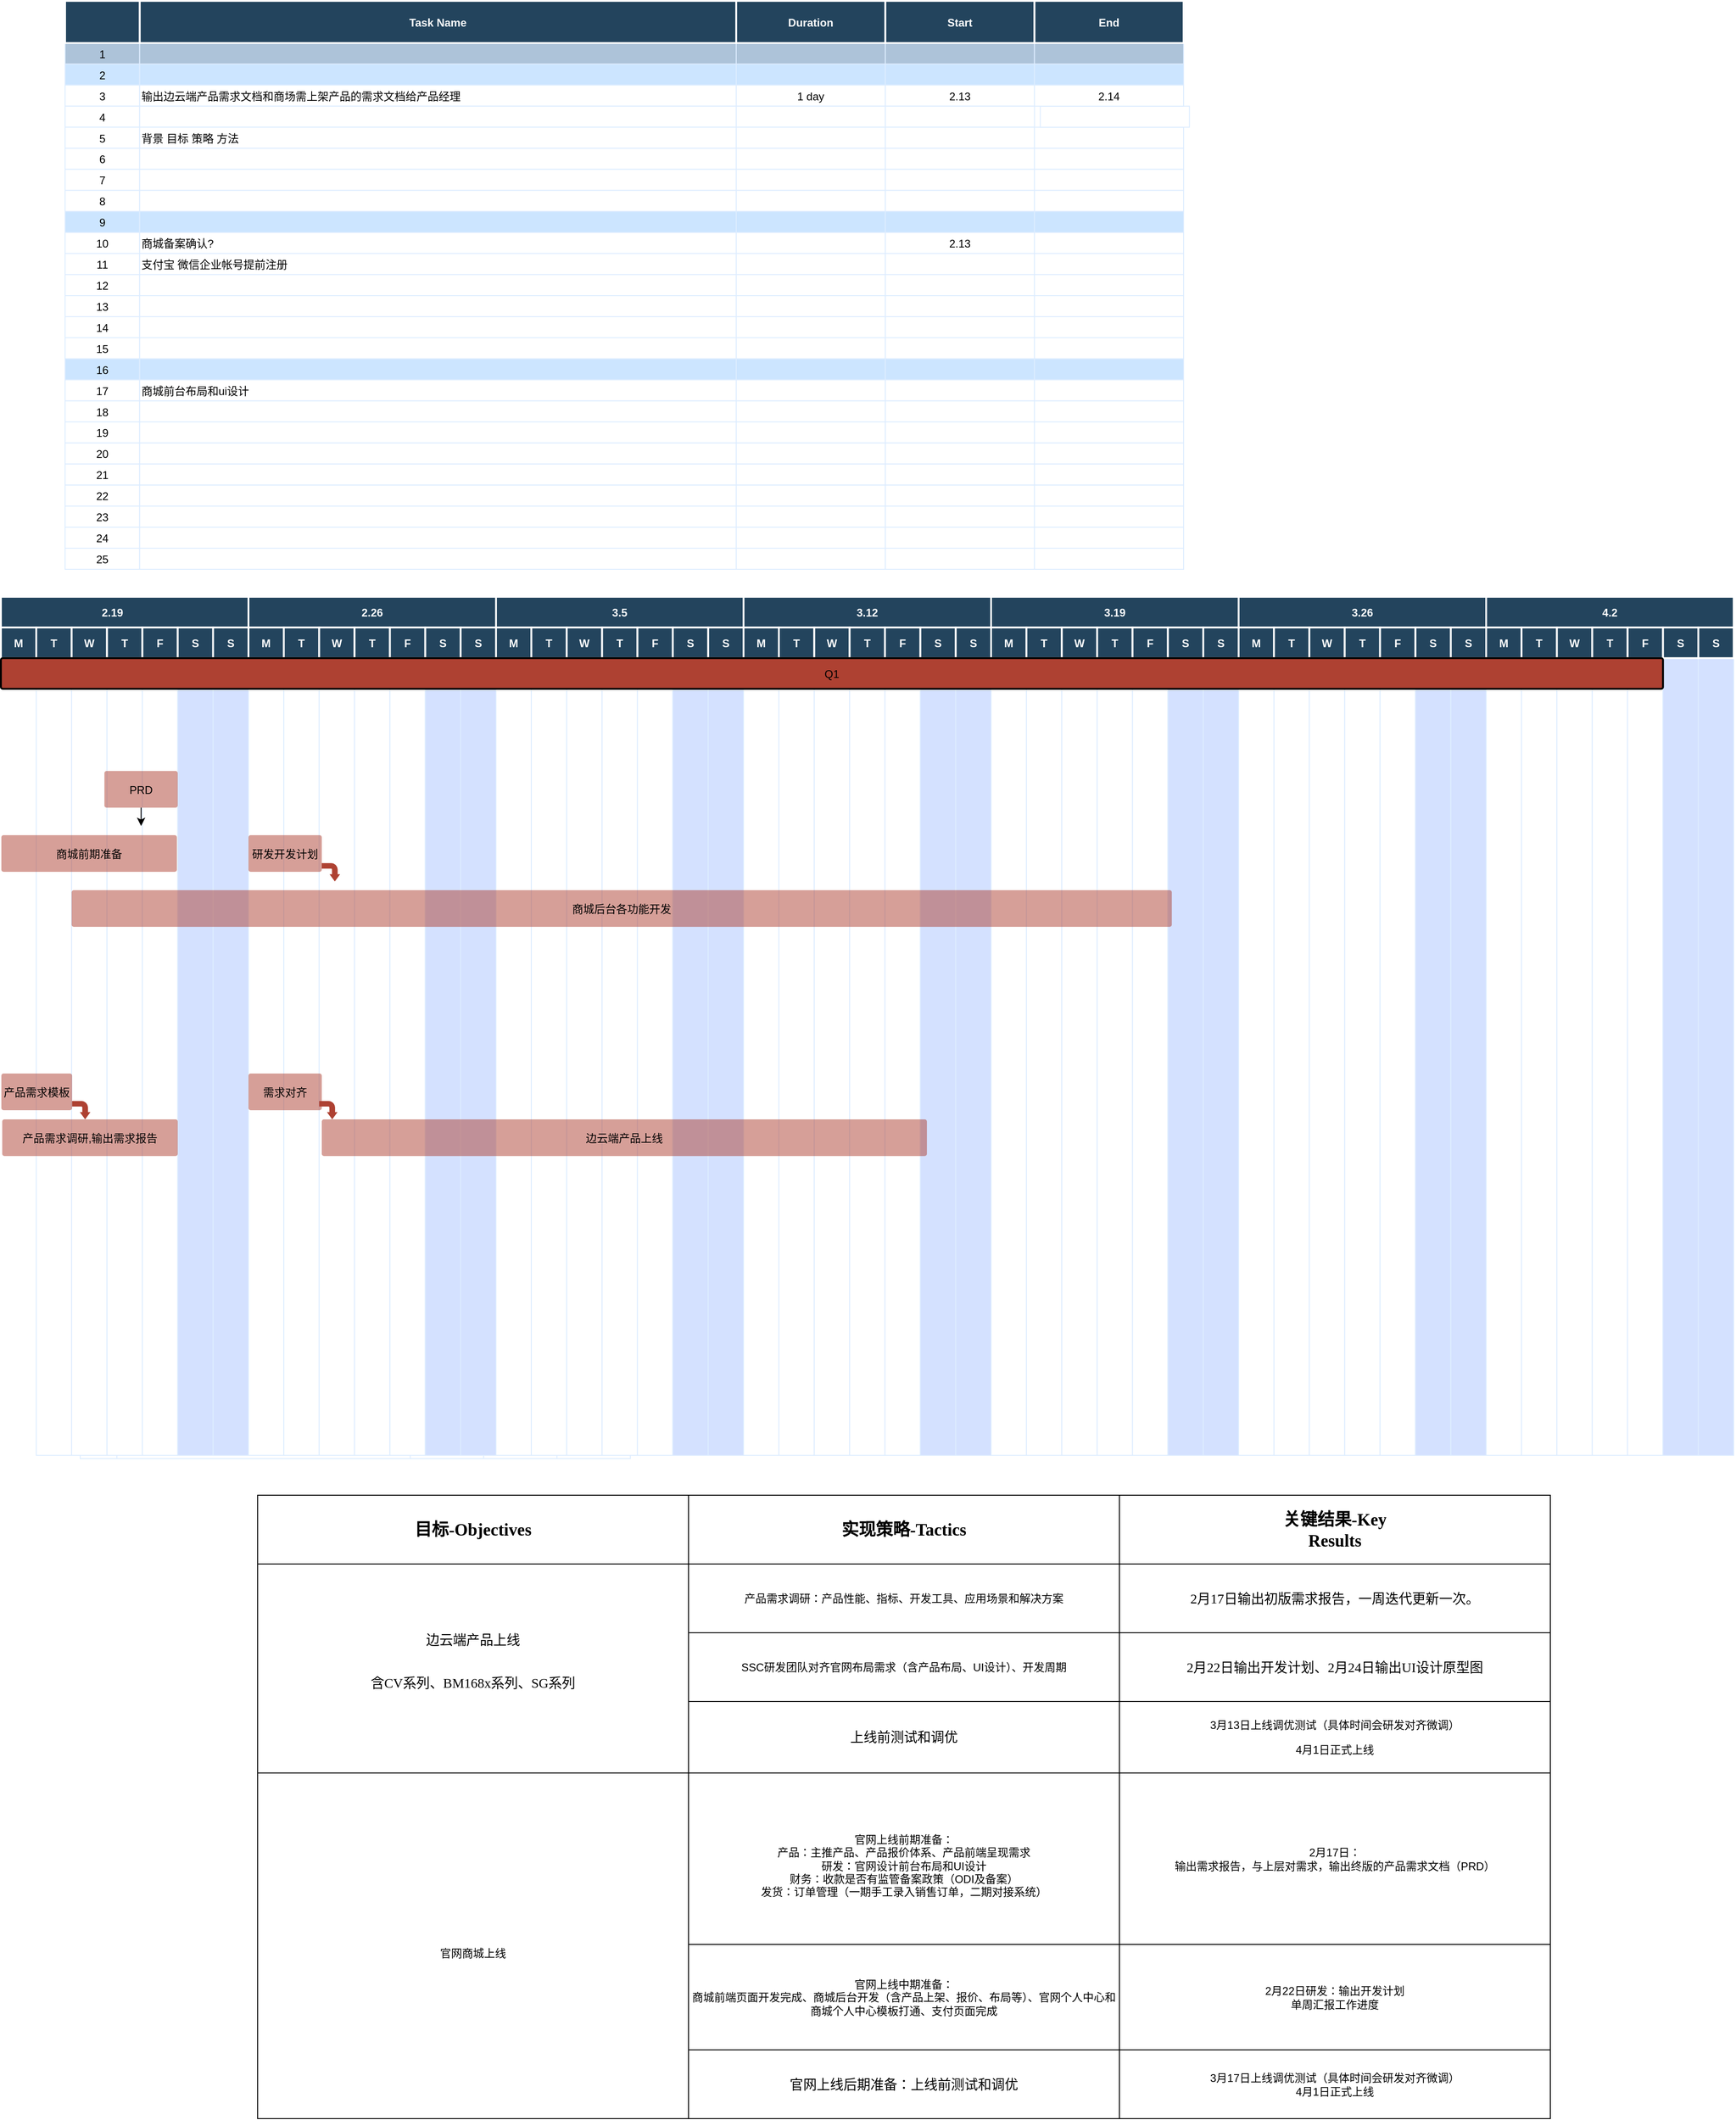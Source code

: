 <mxfile version="20.8.20" type="github">
  <diagram name="Page-1" id="8378b5f6-a2b2-b727-a746-972ab9d02e00">
    <mxGraphModel dx="1213" dy="1922.5" grid="1" gridSize="10" guides="1" tooltips="1" connect="0" arrows="1" fold="1" page="1" pageScale="1.5" pageWidth="1169" pageHeight="827" background="none" math="0" shadow="0">
      <root>
        <mxCell id="0" />
        <mxCell id="1" parent="0" />
        <mxCell id="189" value="26" style="strokeColor=#DEEDFF" parent="1" vertex="1">
          <mxGeometry x="86.5" y="610.0" width="40" height="20" as="geometry" />
        </mxCell>
        <mxCell id="190" value="" style="align=left;strokeColor=#DEEDFF" parent="1" vertex="1">
          <mxGeometry x="126.5" y="610.0" width="320.0" height="20" as="geometry" />
        </mxCell>
        <mxCell id="191" value="" style="strokeColor=#DEEDFF" parent="1" vertex="1">
          <mxGeometry x="446.5" y="610.0" width="80.0" height="20" as="geometry" />
        </mxCell>
        <mxCell id="192" value="" style="strokeColor=#DEEDFF" parent="1" vertex="1">
          <mxGeometry x="526.5" y="610.0" width="80.0" height="20" as="geometry" />
        </mxCell>
        <mxCell id="193" value="" style="strokeColor=#DEEDFF" parent="1" vertex="1">
          <mxGeometry x="606.5" y="610.0" width="80.0" height="20" as="geometry" />
        </mxCell>
        <mxCell id="vqTSIfuXOB0uQjwyaAZh-279" value="" style="shape=table;startSize=0;container=1;collapsible=0;childLayout=tableLayout;" parent="1" vertex="1">
          <mxGeometry x="280" y="670" width="1410" height="680" as="geometry" />
        </mxCell>
        <mxCell id="vqTSIfuXOB0uQjwyaAZh-280" value="" style="shape=tableRow;horizontal=0;startSize=0;swimlaneHead=0;swimlaneBody=0;top=0;left=0;bottom=0;right=0;collapsible=0;dropTarget=0;fillColor=none;points=[[0,0.5],[1,0.5]];portConstraint=eastwest;" parent="vqTSIfuXOB0uQjwyaAZh-279" vertex="1">
          <mxGeometry width="1410" height="75" as="geometry" />
        </mxCell>
        <mxCell id="vqTSIfuXOB0uQjwyaAZh-281" value="&lt;span style=&quot;background-color: initial; font-size: 14pt; font-family: 等线; font-weight: bold;&quot;&gt;目标&lt;/span&gt;&lt;span style=&quot;background-color: initial; font-size: 14pt; font-family: 等线; font-weight: bold;&quot;&gt;-Objectives&lt;/span&gt;" style="shape=partialRectangle;html=1;whiteSpace=wrap;connectable=0;overflow=hidden;fillColor=none;top=0;left=0;bottom=0;right=0;pointerEvents=1;" parent="vqTSIfuXOB0uQjwyaAZh-280" vertex="1">
          <mxGeometry width="470" height="75" as="geometry">
            <mxRectangle width="470" height="75" as="alternateBounds" />
          </mxGeometry>
        </mxCell>
        <mxCell id="vqTSIfuXOB0uQjwyaAZh-282" value="&lt;span style=&quot;text-indent: 0in; background-color: initial; font-size: 14pt; font-family: 等线; font-weight: bold;&quot;&gt;实现策略&lt;/span&gt;&lt;span style=&quot;text-indent: 0in; background-color: initial; font-size: 14pt; font-family: 等线; font-weight: bold;&quot;&gt;-Tactics&lt;/span&gt;&lt;br&gt;" style="shape=partialRectangle;html=1;whiteSpace=wrap;connectable=0;overflow=hidden;fillColor=none;top=0;left=0;bottom=0;right=0;pointerEvents=1;verticalAlign=middle;" parent="vqTSIfuXOB0uQjwyaAZh-280" vertex="1">
          <mxGeometry x="470" width="470" height="75" as="geometry">
            <mxRectangle width="470" height="75" as="alternateBounds" />
          </mxGeometry>
        </mxCell>
        <mxCell id="vqTSIfuXOB0uQjwyaAZh-283" value="&lt;span style=&quot;background-color: initial; font-size: 14pt; font-family: 等线; font-weight: bold;&quot;&gt;关键结果&lt;/span&gt;&lt;span style=&quot;background-color: initial; font-size: 14pt; font-family: 等线; font-weight: bold;&quot;&gt;-Key&lt;/span&gt;&lt;br&gt;&lt;p style=&quot;margin-top: 0pt; margin-bottom: 0pt; margin-left: 0in; direction: ltr; unicode-bidi: embed; word-break: normal;&quot;&gt;&lt;span style=&quot;font-size: 14pt; font-family: 等线; font-weight: bold;&quot;&gt;Results&lt;/span&gt;&lt;/p&gt;" style="shape=partialRectangle;html=1;whiteSpace=wrap;connectable=0;overflow=hidden;fillColor=none;top=0;left=0;bottom=0;right=0;pointerEvents=1;verticalAlign=middle;" parent="vqTSIfuXOB0uQjwyaAZh-280" vertex="1">
          <mxGeometry x="940" width="470" height="75" as="geometry">
            <mxRectangle width="470" height="75" as="alternateBounds" />
          </mxGeometry>
        </mxCell>
        <mxCell id="vqTSIfuXOB0uQjwyaAZh-284" value="" style="shape=tableRow;horizontal=0;startSize=0;swimlaneHead=0;swimlaneBody=0;top=0;left=0;bottom=0;right=0;collapsible=0;dropTarget=0;fillColor=none;points=[[0,0.5],[1,0.5]];portConstraint=eastwest;" parent="vqTSIfuXOB0uQjwyaAZh-279" vertex="1">
          <mxGeometry y="75" width="1410" height="75" as="geometry" />
        </mxCell>
        <mxCell id="vqTSIfuXOB0uQjwyaAZh-285" value="&lt;span style=&quot;font-family: 等线; font-size: 11pt; background-color: initial;&quot;&gt;边云端产品上线&lt;/span&gt;&lt;br&gt;&lt;br&gt;&lt;br&gt;&lt;p style=&quot;margin-top: 0pt; margin-bottom: 0pt; margin-left: 0in; direction: ltr; unicode-bidi: embed; word-break: normal;&quot;&gt;&lt;span style=&quot;font-size: 11pt; font-family: 等线;&quot;&gt;含CV系列、BM168x系列、SG系列&lt;/span&gt;&lt;/p&gt;&lt;br&gt;" style="shape=partialRectangle;html=1;whiteSpace=wrap;connectable=0;overflow=hidden;fillColor=none;top=0;left=0;bottom=0;right=0;pointerEvents=1;rowspan=3;colspan=1;" parent="vqTSIfuXOB0uQjwyaAZh-284" vertex="1">
          <mxGeometry width="470" height="228" as="geometry">
            <mxRectangle width="470" height="75" as="alternateBounds" />
          </mxGeometry>
        </mxCell>
        <mxCell id="vqTSIfuXOB0uQjwyaAZh-286" value="产品需求调研：产品性能、指标、开发工具、应用场景和解决方案" style="shape=partialRectangle;html=1;whiteSpace=wrap;connectable=0;overflow=hidden;fillColor=none;top=0;left=0;bottom=0;right=0;pointerEvents=1;" parent="vqTSIfuXOB0uQjwyaAZh-284" vertex="1">
          <mxGeometry x="470" width="470" height="75" as="geometry">
            <mxRectangle width="470" height="75" as="alternateBounds" />
          </mxGeometry>
        </mxCell>
        <mxCell id="vqTSIfuXOB0uQjwyaAZh-287" value="&lt;span style=&quot;background-color: initial; font-size: 11pt; font-family: 等线;&quot;&gt;2&lt;/span&gt;&lt;span style=&quot;background-color: initial; font-size: 11pt; font-family: 等线;&quot;&gt;月&lt;/span&gt;&lt;span style=&quot;background-color: initial; font-size: 11pt; font-family: 等线;&quot;&gt;17&lt;/span&gt;&lt;span style=&quot;background-color: initial; font-size: 11pt; font-family: 等线;&quot;&gt;日输出初版需求报告，一周迭代更新一次。&lt;/span&gt;" style="shape=partialRectangle;html=1;whiteSpace=wrap;connectable=0;overflow=hidden;fillColor=none;top=0;left=0;bottom=0;right=0;pointerEvents=1;" parent="vqTSIfuXOB0uQjwyaAZh-284" vertex="1">
          <mxGeometry x="940" width="470" height="75" as="geometry">
            <mxRectangle width="470" height="75" as="alternateBounds" />
          </mxGeometry>
        </mxCell>
        <mxCell id="vqTSIfuXOB0uQjwyaAZh-288" value="" style="shape=tableRow;horizontal=0;startSize=0;swimlaneHead=0;swimlaneBody=0;top=0;left=0;bottom=0;right=0;collapsible=0;dropTarget=0;fillColor=none;points=[[0,0.5],[1,0.5]];portConstraint=eastwest;" parent="vqTSIfuXOB0uQjwyaAZh-279" vertex="1">
          <mxGeometry y="150" width="1410" height="75" as="geometry" />
        </mxCell>
        <mxCell id="vqTSIfuXOB0uQjwyaAZh-289" value="" style="shape=partialRectangle;html=1;whiteSpace=wrap;connectable=0;overflow=hidden;fillColor=none;top=0;left=0;bottom=0;right=0;pointerEvents=1;" parent="vqTSIfuXOB0uQjwyaAZh-288" vertex="1" visible="0">
          <mxGeometry width="470" height="75" as="geometry">
            <mxRectangle width="470" height="75" as="alternateBounds" />
          </mxGeometry>
        </mxCell>
        <mxCell id="vqTSIfuXOB0uQjwyaAZh-290" value="SSC研发团队对齐官网布局需求（含产品布局、UI设计）、开发周期" style="shape=partialRectangle;html=1;whiteSpace=wrap;connectable=0;overflow=hidden;fillColor=none;top=0;left=0;bottom=0;right=0;pointerEvents=1;" parent="vqTSIfuXOB0uQjwyaAZh-288" vertex="1">
          <mxGeometry x="470" width="470" height="75" as="geometry">
            <mxRectangle width="470" height="75" as="alternateBounds" />
          </mxGeometry>
        </mxCell>
        <mxCell id="vqTSIfuXOB0uQjwyaAZh-291" value="&lt;span style=&quot;background-color: initial; font-size: 11pt; font-family: 等线;&quot;&gt;2&lt;/span&gt;&lt;span style=&quot;background-color: initial; font-size: 11pt; font-family: 等线;&quot;&gt;月&lt;/span&gt;&lt;span style=&quot;background-color: initial; font-size: 11pt; font-family: 等线;&quot;&gt;22&lt;/span&gt;&lt;span style=&quot;background-color: initial; font-size: 11pt; font-family: 等线;&quot;&gt;日输出开发计划、&lt;/span&gt;&lt;span style=&quot;background-color: initial; font-size: 11pt; font-family: 等线;&quot;&gt;2&lt;/span&gt;&lt;span style=&quot;background-color: initial; font-size: 11pt; font-family: 等线;&quot;&gt;月&lt;/span&gt;&lt;span style=&quot;background-color: initial; font-size: 11pt; font-family: 等线;&quot;&gt;24&lt;/span&gt;&lt;span style=&quot;background-color: initial; font-size: 11pt; font-family: 等线;&quot;&gt;日输出&lt;/span&gt;&lt;span style=&quot;background-color: initial; font-size: 11pt; font-family: 等线;&quot;&gt;UI&lt;/span&gt;&lt;span style=&quot;background-color: initial; font-size: 11pt; font-family: 等线;&quot;&gt;设计原型图&lt;/span&gt;" style="shape=partialRectangle;html=1;whiteSpace=wrap;connectable=0;overflow=hidden;fillColor=none;top=0;left=0;bottom=0;right=0;pointerEvents=1;" parent="vqTSIfuXOB0uQjwyaAZh-288" vertex="1">
          <mxGeometry x="940" width="470" height="75" as="geometry">
            <mxRectangle width="470" height="75" as="alternateBounds" />
          </mxGeometry>
        </mxCell>
        <mxCell id="vqTSIfuXOB0uQjwyaAZh-292" value="" style="shape=tableRow;horizontal=0;startSize=0;swimlaneHead=0;swimlaneBody=0;top=0;left=0;bottom=0;right=0;collapsible=0;dropTarget=0;fillColor=none;points=[[0,0.5],[1,0.5]];portConstraint=eastwest;" parent="vqTSIfuXOB0uQjwyaAZh-279" vertex="1">
          <mxGeometry y="225" width="1410" height="78" as="geometry" />
        </mxCell>
        <mxCell id="vqTSIfuXOB0uQjwyaAZh-293" value="" style="shape=partialRectangle;html=1;whiteSpace=wrap;connectable=0;overflow=hidden;fillColor=none;top=0;left=0;bottom=0;right=0;pointerEvents=1;" parent="vqTSIfuXOB0uQjwyaAZh-292" vertex="1" visible="0">
          <mxGeometry width="470" height="78" as="geometry">
            <mxRectangle width="470" height="78" as="alternateBounds" />
          </mxGeometry>
        </mxCell>
        <mxCell id="vqTSIfuXOB0uQjwyaAZh-294" value="&lt;span style=&quot;font-family: 等线; font-size: 11pt; background-color: initial;&quot;&gt;上线前测试和调优&lt;/span&gt;&lt;br&gt;" style="shape=partialRectangle;html=1;whiteSpace=wrap;connectable=0;overflow=hidden;fillColor=none;top=0;left=0;bottom=0;right=0;pointerEvents=1;" parent="vqTSIfuXOB0uQjwyaAZh-292" vertex="1">
          <mxGeometry x="470" width="470" height="78" as="geometry">
            <mxRectangle width="470" height="78" as="alternateBounds" />
          </mxGeometry>
        </mxCell>
        <mxCell id="vqTSIfuXOB0uQjwyaAZh-295" value="&lt;p&gt;3月13日上线调优测试（具体时间会研发对齐微调）&lt;/p&gt;&lt;p&gt;&lt;span style=&quot;background-color: initial;&quot;&gt;4月1日正式上线&lt;/span&gt;&lt;/p&gt;" style="shape=partialRectangle;html=1;whiteSpace=wrap;connectable=0;overflow=hidden;fillColor=none;top=0;left=0;bottom=0;right=0;pointerEvents=1;" parent="vqTSIfuXOB0uQjwyaAZh-292" vertex="1">
          <mxGeometry x="940" width="470" height="78" as="geometry">
            <mxRectangle width="470" height="78" as="alternateBounds" />
          </mxGeometry>
        </mxCell>
        <mxCell id="vqTSIfuXOB0uQjwyaAZh-296" value="" style="shape=tableRow;horizontal=0;startSize=0;swimlaneHead=0;swimlaneBody=0;top=0;left=0;bottom=0;right=0;collapsible=0;dropTarget=0;fillColor=none;points=[[0,0.5],[1,0.5]];portConstraint=eastwest;" parent="vqTSIfuXOB0uQjwyaAZh-279" vertex="1">
          <mxGeometry y="303" width="1410" height="187" as="geometry" />
        </mxCell>
        <mxCell id="vqTSIfuXOB0uQjwyaAZh-297" value="&lt;br&gt;&lt;div&gt;官网商城上线&lt;/div&gt;" style="shape=partialRectangle;html=1;whiteSpace=wrap;connectable=0;overflow=hidden;fillColor=none;top=0;left=0;bottom=0;right=0;pointerEvents=1;rowspan=3;colspan=1;" parent="vqTSIfuXOB0uQjwyaAZh-296" vertex="1">
          <mxGeometry width="470" height="377" as="geometry">
            <mxRectangle width="470" height="187" as="alternateBounds" />
          </mxGeometry>
        </mxCell>
        <mxCell id="vqTSIfuXOB0uQjwyaAZh-298" value="&lt;div&gt;&lt;br&gt;&lt;/div&gt;&lt;div&gt;官网上线前期准备：&lt;/div&gt;&lt;div&gt;产品：主推产品、产品报价体系、产品前端呈现需求&lt;/div&gt;&lt;div&gt;研发：官网设计前台布局和UI设计&lt;/div&gt;&lt;div&gt;财务：收款是否有监管备案政策（ODI及备案）&lt;/div&gt;&lt;div&gt;发货：订单管理（一期手工录入销售订单，二期对接系统）&lt;/div&gt;" style="shape=partialRectangle;html=1;whiteSpace=wrap;connectable=0;overflow=hidden;fillColor=none;top=0;left=0;bottom=0;right=0;pointerEvents=1;" parent="vqTSIfuXOB0uQjwyaAZh-296" vertex="1">
          <mxGeometry x="470" width="470" height="187" as="geometry">
            <mxRectangle width="470" height="187" as="alternateBounds" />
          </mxGeometry>
        </mxCell>
        <mxCell id="vqTSIfuXOB0uQjwyaAZh-299" value="&lt;div&gt;2月17日：&lt;/div&gt;&lt;div&gt;输出需求报告，与上层对需求，输出终版的产品需求文档（PRD）&lt;/div&gt;" style="shape=partialRectangle;html=1;whiteSpace=wrap;connectable=0;overflow=hidden;fillColor=none;top=0;left=0;bottom=0;right=0;pointerEvents=1;" parent="vqTSIfuXOB0uQjwyaAZh-296" vertex="1">
          <mxGeometry x="940" width="470" height="187" as="geometry">
            <mxRectangle width="470" height="187" as="alternateBounds" />
          </mxGeometry>
        </mxCell>
        <mxCell id="vqTSIfuXOB0uQjwyaAZh-300" value="" style="shape=tableRow;horizontal=0;startSize=0;swimlaneHead=0;swimlaneBody=0;top=0;left=0;bottom=0;right=0;collapsible=0;dropTarget=0;fillColor=none;points=[[0,0.5],[1,0.5]];portConstraint=eastwest;" parent="vqTSIfuXOB0uQjwyaAZh-279" vertex="1">
          <mxGeometry y="490" width="1410" height="115" as="geometry" />
        </mxCell>
        <mxCell id="vqTSIfuXOB0uQjwyaAZh-301" value="" style="shape=partialRectangle;html=1;whiteSpace=wrap;connectable=0;overflow=hidden;fillColor=none;top=0;left=0;bottom=0;right=0;pointerEvents=1;" parent="vqTSIfuXOB0uQjwyaAZh-300" vertex="1" visible="0">
          <mxGeometry width="470" height="115" as="geometry">
            <mxRectangle width="470" height="115" as="alternateBounds" />
          </mxGeometry>
        </mxCell>
        <mxCell id="vqTSIfuXOB0uQjwyaAZh-302" value="&lt;div&gt;官网上线中期准备：&lt;/div&gt;&lt;div&gt;商城前端页面开发完成、商城后台开发（含产品上架、报价、布局等）、官网个人中心和商城个人中心模板打通、支付页面完成&lt;/div&gt;" style="shape=partialRectangle;html=1;whiteSpace=wrap;connectable=0;overflow=hidden;fillColor=none;top=0;left=0;bottom=0;right=0;pointerEvents=1;" parent="vqTSIfuXOB0uQjwyaAZh-300" vertex="1">
          <mxGeometry x="470" width="470" height="115" as="geometry">
            <mxRectangle width="470" height="115" as="alternateBounds" />
          </mxGeometry>
        </mxCell>
        <mxCell id="vqTSIfuXOB0uQjwyaAZh-303" value="&lt;div&gt;2月22日研发：输出开发计划&lt;/div&gt;&lt;div&gt;单周汇报工作进度&lt;/div&gt;" style="shape=partialRectangle;html=1;whiteSpace=wrap;connectable=0;overflow=hidden;fillColor=none;top=0;left=0;bottom=0;right=0;pointerEvents=1;" parent="vqTSIfuXOB0uQjwyaAZh-300" vertex="1">
          <mxGeometry x="940" width="470" height="115" as="geometry">
            <mxRectangle width="470" height="115" as="alternateBounds" />
          </mxGeometry>
        </mxCell>
        <mxCell id="vqTSIfuXOB0uQjwyaAZh-304" style="shape=tableRow;horizontal=0;startSize=0;swimlaneHead=0;swimlaneBody=0;top=0;left=0;bottom=0;right=0;collapsible=0;dropTarget=0;fillColor=none;points=[[0,0.5],[1,0.5]];portConstraint=eastwest;" parent="vqTSIfuXOB0uQjwyaAZh-279" vertex="1">
          <mxGeometry y="605" width="1410" height="75" as="geometry" />
        </mxCell>
        <mxCell id="vqTSIfuXOB0uQjwyaAZh-305" style="shape=partialRectangle;html=1;whiteSpace=wrap;connectable=0;overflow=hidden;fillColor=none;top=0;left=0;bottom=0;right=0;pointerEvents=1;" parent="vqTSIfuXOB0uQjwyaAZh-304" vertex="1" visible="0">
          <mxGeometry width="470" height="75" as="geometry">
            <mxRectangle width="470" height="75" as="alternateBounds" />
          </mxGeometry>
        </mxCell>
        <mxCell id="vqTSIfuXOB0uQjwyaAZh-306" value="&lt;span style=&quot;background-color: initial; font-size: 11pt; font-family: 等线;&quot;&gt;官网上线后期准备：&lt;/span&gt;&lt;span style=&quot;background-color: initial; font-size: 11pt; font-family: 等线;&quot;&gt;上线前测试和调优&lt;/span&gt;" style="shape=partialRectangle;html=1;whiteSpace=wrap;connectable=0;overflow=hidden;fillColor=none;top=0;left=0;bottom=0;right=0;pointerEvents=1;" parent="vqTSIfuXOB0uQjwyaAZh-304" vertex="1">
          <mxGeometry x="470" width="470" height="75" as="geometry">
            <mxRectangle width="470" height="75" as="alternateBounds" />
          </mxGeometry>
        </mxCell>
        <mxCell id="vqTSIfuXOB0uQjwyaAZh-307" value="&lt;div&gt;3月17日上线调优测试（具体时间会研发对齐微调）&lt;/div&gt;&lt;div&gt;4月1日正式上线&lt;/div&gt;" style="shape=partialRectangle;html=1;whiteSpace=wrap;connectable=0;overflow=hidden;fillColor=none;top=0;left=0;bottom=0;right=0;pointerEvents=1;" parent="vqTSIfuXOB0uQjwyaAZh-304" vertex="1">
          <mxGeometry x="940" width="470" height="75" as="geometry">
            <mxRectangle width="470" height="75" as="alternateBounds" />
          </mxGeometry>
        </mxCell>
        <mxCell id="207" value="" style="strokeColor=#DEEDFF" parent="1" vertex="1">
          <mxGeometry x="540.0" y="-243.103" width="38.571" height="869.655" as="geometry" />
        </mxCell>
        <mxCell id="194" value="" style="strokeColor=#DEEDFF" parent="1" vertex="1">
          <mxGeometry x="38.571" y="-243.103" width="38.571" height="869.655" as="geometry" />
        </mxCell>
        <mxCell id="195" value="" style="strokeColor=#DEEDFF" parent="1" vertex="1">
          <mxGeometry x="77.143" y="-243.103" width="38.571" height="869.655" as="geometry" />
        </mxCell>
        <mxCell id="196" value="" style="strokeColor=#DEEDFF" parent="1" vertex="1">
          <mxGeometry x="115.714" y="-243.103" width="38.571" height="869.655" as="geometry" />
        </mxCell>
        <mxCell id="197" value="" style="strokeColor=#DEEDFF" parent="1" vertex="1">
          <mxGeometry x="154.286" y="-243.103" width="38.571" height="869.655" as="geometry" />
        </mxCell>
        <mxCell id="198" value="" style="strokeColor=#DEEDFF;fillColor=#D4E1FF" parent="1" vertex="1">
          <mxGeometry x="192.857" y="-243.103" width="38.571" height="869.655" as="geometry" />
        </mxCell>
        <mxCell id="199" value="" style="strokeColor=#DEEDFF;fillColor=#D4E1FF" parent="1" vertex="1">
          <mxGeometry x="231.429" y="-243.103" width="38.571" height="869.655" as="geometry" />
        </mxCell>
        <mxCell id="200" value="" style="strokeColor=#DEEDFF" parent="1" vertex="1">
          <mxGeometry x="270.0" y="-243.103" width="38.571" height="869.655" as="geometry" />
        </mxCell>
        <mxCell id="201" value="" style="strokeColor=#DEEDFF" parent="1" vertex="1">
          <mxGeometry x="308.571" y="-243.103" width="38.571" height="869.655" as="geometry" />
        </mxCell>
        <mxCell id="202" value="" style="strokeColor=#DEEDFF" parent="1" vertex="1">
          <mxGeometry x="347.143" y="-243.103" width="38.571" height="869.655" as="geometry" />
        </mxCell>
        <mxCell id="203" value="" style="strokeColor=#DEEDFF" parent="1" vertex="1">
          <mxGeometry x="385.714" y="-243.103" width="38.571" height="869.655" as="geometry" />
        </mxCell>
        <mxCell id="204" value="" style="strokeColor=#DEEDFF" parent="1" vertex="1">
          <mxGeometry x="424.286" y="-243.103" width="38.571" height="869.655" as="geometry" />
        </mxCell>
        <mxCell id="205" value="" style="strokeColor=#DEEDFF;fillColor=#D4E1FF" parent="1" vertex="1">
          <mxGeometry x="462.857" y="-243.103" width="38.571" height="869.655" as="geometry" />
        </mxCell>
        <mxCell id="206" value="" style="strokeColor=#DEEDFF;fillColor=#D4E1FF" parent="1" vertex="1">
          <mxGeometry x="501.429" y="-243.103" width="38.571" height="869.655" as="geometry" />
        </mxCell>
        <mxCell id="208" value="" style="strokeColor=#DEEDFF" parent="1" vertex="1">
          <mxGeometry x="578.571" y="-243.103" width="38.571" height="869.655" as="geometry" />
        </mxCell>
        <mxCell id="209" value="" style="strokeColor=#DEEDFF" parent="1" vertex="1">
          <mxGeometry x="617.143" y="-243.103" width="38.571" height="869.655" as="geometry" />
        </mxCell>
        <mxCell id="210" value="" style="strokeColor=#DEEDFF" parent="1" vertex="1">
          <mxGeometry x="655.714" y="-243.103" width="38.571" height="869.655" as="geometry" />
        </mxCell>
        <mxCell id="211" value="" style="strokeColor=#DEEDFF" parent="1" vertex="1">
          <mxGeometry x="694.286" y="-243.103" width="38.571" height="869.655" as="geometry" />
        </mxCell>
        <mxCell id="212" value="" style="strokeColor=#DEEDFF;fillColor=#D4E1FF" parent="1" vertex="1">
          <mxGeometry x="732.857" y="-243.103" width="38.571" height="869.655" as="geometry" />
        </mxCell>
        <mxCell id="213" value="" style="strokeColor=#DEEDFF;fillColor=#D4E1FF" parent="1" vertex="1">
          <mxGeometry x="771.429" y="-243.103" width="38.571" height="869.655" as="geometry" />
        </mxCell>
        <mxCell id="214" value="" style="strokeColor=#DEEDFF" parent="1" vertex="1">
          <mxGeometry x="810.0" y="-243.103" width="38.571" height="869.655" as="geometry" />
        </mxCell>
        <mxCell id="215" value="" style="strokeColor=#DEEDFF" parent="1" vertex="1">
          <mxGeometry x="848.571" y="-243.103" width="38.571" height="869.655" as="geometry" />
        </mxCell>
        <mxCell id="216" value="" style="strokeColor=#DEEDFF" parent="1" vertex="1">
          <mxGeometry x="887.143" y="-243.103" width="38.571" height="869.655" as="geometry" />
        </mxCell>
        <mxCell id="217" value="" style="strokeColor=#DEEDFF" parent="1" vertex="1">
          <mxGeometry x="925.714" y="-243.103" width="38.571" height="869.655" as="geometry" />
        </mxCell>
        <mxCell id="218" value="" style="strokeColor=#DEEDFF" parent="1" vertex="1">
          <mxGeometry x="964.286" y="-243.103" width="38.571" height="869.655" as="geometry" />
        </mxCell>
        <mxCell id="219" value="" style="strokeColor=#DEEDFF;fillColor=#D4E1FF" parent="1" vertex="1">
          <mxGeometry x="1002.857" y="-243.103" width="38.571" height="869.655" as="geometry" />
        </mxCell>
        <mxCell id="220" value="" style="strokeColor=#DEEDFF;fillColor=#D4E1FF" parent="1" vertex="1">
          <mxGeometry x="1041.429" y="-243.103" width="38.571" height="869.655" as="geometry" />
        </mxCell>
        <mxCell id="221" value="" style="strokeColor=#DEEDFF" parent="1" vertex="1">
          <mxGeometry x="1080.0" y="-243.103" width="38.571" height="869.655" as="geometry" />
        </mxCell>
        <mxCell id="222" value="" style="strokeColor=#DEEDFF" parent="1" vertex="1">
          <mxGeometry x="1118.571" y="-243.103" width="38.571" height="869.655" as="geometry" />
        </mxCell>
        <mxCell id="223" value="" style="strokeColor=#DEEDFF" parent="1" vertex="1">
          <mxGeometry x="1157.143" y="-243.103" width="38.571" height="869.655" as="geometry" />
        </mxCell>
        <mxCell id="224" value="" style="strokeColor=#DEEDFF" parent="1" vertex="1">
          <mxGeometry x="1195.714" y="-243.103" width="38.571" height="869.655" as="geometry" />
        </mxCell>
        <mxCell id="225" value="" style="strokeColor=#DEEDFF" parent="1" vertex="1">
          <mxGeometry x="1234.286" y="-243.103" width="38.571" height="869.655" as="geometry" />
        </mxCell>
        <mxCell id="226" value="" style="strokeColor=#DEEDFF;fillColor=#D4E1FF" parent="1" vertex="1">
          <mxGeometry x="1272.857" y="-243.103" width="38.571" height="869.655" as="geometry" />
        </mxCell>
        <mxCell id="227" value="" style="strokeColor=#DEEDFF;fillColor=#D4E1FF" parent="1" vertex="1">
          <mxGeometry x="1311.429" y="-243.103" width="38.571" height="869.655" as="geometry" />
        </mxCell>
        <mxCell id="228" value="" style="strokeColor=#DEEDFF" parent="1" vertex="1">
          <mxGeometry x="1350.0" y="-243.103" width="38.571" height="869.655" as="geometry" />
        </mxCell>
        <mxCell id="229" value="" style="strokeColor=#DEEDFF" parent="1" vertex="1">
          <mxGeometry x="1388.571" y="-243.103" width="38.571" height="869.655" as="geometry" />
        </mxCell>
        <mxCell id="230" value="" style="strokeColor=#DEEDFF" parent="1" vertex="1">
          <mxGeometry x="1427.143" y="-243.103" width="38.571" height="869.655" as="geometry" />
        </mxCell>
        <mxCell id="231" value="" style="strokeColor=#DEEDFF" parent="1" vertex="1">
          <mxGeometry x="1465.714" y="-243.103" width="38.571" height="869.655" as="geometry" />
        </mxCell>
        <mxCell id="232" value="" style="strokeColor=#DEEDFF" parent="1" vertex="1">
          <mxGeometry x="1504.286" y="-243.103" width="38.571" height="869.655" as="geometry" />
        </mxCell>
        <mxCell id="233" value="" style="strokeColor=#DEEDFF;fillColor=#D4E1FF" parent="1" vertex="1">
          <mxGeometry x="1542.857" y="-243.103" width="38.571" height="869.655" as="geometry" />
        </mxCell>
        <mxCell id="234" value="" style="strokeColor=#DEEDFF;fillColor=#D4E1FF" parent="1" vertex="1">
          <mxGeometry x="1581.429" y="-243.103" width="38.571" height="869.655" as="geometry" />
        </mxCell>
        <mxCell id="235" value="" style="strokeColor=#DEEDFF" parent="1" vertex="1">
          <mxGeometry x="1620" y="-243.103" width="38.571" height="869.655" as="geometry" />
        </mxCell>
        <mxCell id="236" value="" style="strokeColor=#DEEDFF" parent="1" vertex="1">
          <mxGeometry x="1658.571" y="-243.103" width="38.571" height="869.655" as="geometry" />
        </mxCell>
        <mxCell id="237" value="" style="strokeColor=#DEEDFF" parent="1" vertex="1">
          <mxGeometry x="1697.143" y="-243.103" width="38.571" height="869.655" as="geometry" />
        </mxCell>
        <mxCell id="238" value="" style="strokeColor=#DEEDFF" parent="1" vertex="1">
          <mxGeometry x="1735.714" y="-243.103" width="38.571" height="869.655" as="geometry" />
        </mxCell>
        <mxCell id="239" value="" style="strokeColor=#DEEDFF" parent="1" vertex="1">
          <mxGeometry x="1774.286" y="-243.103" width="38.571" height="869.655" as="geometry" />
        </mxCell>
        <mxCell id="240" value="" style="strokeColor=#DEEDFF;fillColor=#D4E1FF" parent="1" vertex="1">
          <mxGeometry x="1812.857" y="-243.103" width="38.571" height="869.655" as="geometry" />
        </mxCell>
        <mxCell id="241" value="" style="strokeColor=#DEEDFF;fillColor=#D4E1FF" parent="1" vertex="1">
          <mxGeometry x="1851.429" y="-243.103" width="38.571" height="869.655" as="geometry" />
        </mxCell>
        <mxCell id="4" value="2.19        " style="fillColor=#23445D;strokeColor=#FFFFFF;strokeWidth=2;fontColor=#FFFFFF;fontStyle=1" parent="1" vertex="1">
          <mxGeometry x="3.508e-12" y="-310.0" width="270.0" height="33.448" as="geometry" />
        </mxCell>
        <mxCell id="5" value="M" style="fillColor=#23445D;strokeColor=#FFFFFF;strokeWidth=2;fontColor=#FFFFFF;fontStyle=1" parent="1" vertex="1">
          <mxGeometry x="3.508e-12" y="-276.552" width="38.571" height="33.448" as="geometry" />
        </mxCell>
        <mxCell id="6" value="T" style="fillColor=#23445D;strokeColor=#FFFFFF;strokeWidth=2;fontColor=#FFFFFF;fontStyle=1" parent="1" vertex="1">
          <mxGeometry x="38.571" y="-276.552" width="38.571" height="33.448" as="geometry" />
        </mxCell>
        <mxCell id="7" value="W" style="fillColor=#23445D;strokeColor=#FFFFFF;strokeWidth=2;fontColor=#FFFFFF;fontStyle=1" parent="1" vertex="1">
          <mxGeometry x="77.143" y="-276.552" width="38.571" height="33.448" as="geometry" />
        </mxCell>
        <mxCell id="8" value="T" style="fillColor=#23445D;strokeColor=#FFFFFF;strokeWidth=2;fontColor=#FFFFFF;fontStyle=1" parent="1" vertex="1">
          <mxGeometry x="115.714" y="-276.552" width="38.571" height="33.448" as="geometry" />
        </mxCell>
        <mxCell id="9" value="F" style="fillColor=#23445D;strokeColor=#FFFFFF;strokeWidth=2;fontColor=#FFFFFF;fontStyle=1" parent="1" vertex="1">
          <mxGeometry x="154.286" y="-276.552" width="38.571" height="33.448" as="geometry" />
        </mxCell>
        <mxCell id="10" value="S" style="fillColor=#23445D;strokeColor=#FFFFFF;strokeWidth=2;fontColor=#FFFFFF;fontStyle=1" parent="1" vertex="1">
          <mxGeometry x="192.857" y="-276.552" width="38.571" height="33.448" as="geometry" />
        </mxCell>
        <mxCell id="11" value="S" style="fillColor=#23445D;strokeColor=#FFFFFF;strokeWidth=2;fontColor=#FFFFFF;fontStyle=1" parent="1" vertex="1">
          <mxGeometry x="231.429" y="-276.552" width="38.571" height="33.448" as="geometry" />
        </mxCell>
        <mxCell id="15" value="2.26" style="fillColor=#23445D;strokeColor=#FFFFFF;strokeWidth=2;fontColor=#FFFFFF;fontStyle=1" parent="1" vertex="1">
          <mxGeometry x="270.0" y="-310.0" width="270.0" height="33.448" as="geometry" />
        </mxCell>
        <mxCell id="16" value="M" style="fillColor=#23445D;strokeColor=#FFFFFF;strokeWidth=2;fontColor=#FFFFFF;fontStyle=1" parent="1" vertex="1">
          <mxGeometry x="270.0" y="-276.552" width="38.571" height="33.448" as="geometry" />
        </mxCell>
        <mxCell id="17" value="T" style="fillColor=#23445D;strokeColor=#FFFFFF;strokeWidth=2;fontColor=#FFFFFF;fontStyle=1" parent="1" vertex="1">
          <mxGeometry x="308.571" y="-276.552" width="38.571" height="33.448" as="geometry" />
        </mxCell>
        <mxCell id="18" value="W" style="fillColor=#23445D;strokeColor=#FFFFFF;strokeWidth=2;fontColor=#FFFFFF;fontStyle=1" parent="1" vertex="1">
          <mxGeometry x="347.143" y="-276.552" width="38.571" height="33.448" as="geometry" />
        </mxCell>
        <mxCell id="19" value="T" style="fillColor=#23445D;strokeColor=#FFFFFF;strokeWidth=2;fontColor=#FFFFFF;fontStyle=1" parent="1" vertex="1">
          <mxGeometry x="385.714" y="-276.552" width="38.571" height="33.448" as="geometry" />
        </mxCell>
        <mxCell id="20" value="F" style="fillColor=#23445D;strokeColor=#FFFFFF;strokeWidth=2;fontColor=#FFFFFF;fontStyle=1" parent="1" vertex="1">
          <mxGeometry x="424.286" y="-276.552" width="38.571" height="33.448" as="geometry" />
        </mxCell>
        <mxCell id="21" value="S" style="fillColor=#23445D;strokeColor=#FFFFFF;strokeWidth=2;fontColor=#FFFFFF;fontStyle=1" parent="1" vertex="1">
          <mxGeometry x="462.857" y="-276.552" width="38.571" height="33.448" as="geometry" />
        </mxCell>
        <mxCell id="22" value="S" style="fillColor=#23445D;strokeColor=#FFFFFF;strokeWidth=2;fontColor=#FFFFFF;fontStyle=1" parent="1" vertex="1">
          <mxGeometry x="501.429" y="-276.552" width="38.571" height="33.448" as="geometry" />
        </mxCell>
        <mxCell id="23" value="3.5" style="fillColor=#23445D;strokeColor=#FFFFFF;strokeWidth=2;fontColor=#FFFFFF;fontStyle=1" parent="1" vertex="1">
          <mxGeometry x="540.0" y="-310.0" width="270.0" height="33.448" as="geometry" />
        </mxCell>
        <mxCell id="24" value="M" style="fillColor=#23445D;strokeColor=#FFFFFF;strokeWidth=2;fontColor=#FFFFFF;fontStyle=1" parent="1" vertex="1">
          <mxGeometry x="540.0" y="-276.552" width="38.571" height="33.448" as="geometry" />
        </mxCell>
        <mxCell id="25" value="T" style="fillColor=#23445D;strokeColor=#FFFFFF;strokeWidth=2;fontColor=#FFFFFF;fontStyle=1" parent="1" vertex="1">
          <mxGeometry x="578.571" y="-276.552" width="38.571" height="33.448" as="geometry" />
        </mxCell>
        <mxCell id="26" value="W" style="fillColor=#23445D;strokeColor=#FFFFFF;strokeWidth=2;fontColor=#FFFFFF;fontStyle=1" parent="1" vertex="1">
          <mxGeometry x="617.143" y="-276.552" width="38.571" height="33.448" as="geometry" />
        </mxCell>
        <mxCell id="27" value="T" style="fillColor=#23445D;strokeColor=#FFFFFF;strokeWidth=2;fontColor=#FFFFFF;fontStyle=1" parent="1" vertex="1">
          <mxGeometry x="655.714" y="-276.552" width="38.571" height="33.448" as="geometry" />
        </mxCell>
        <mxCell id="28" value="F" style="fillColor=#23445D;strokeColor=#FFFFFF;strokeWidth=2;fontColor=#FFFFFF;fontStyle=1" parent="1" vertex="1">
          <mxGeometry x="694.286" y="-276.552" width="38.571" height="33.448" as="geometry" />
        </mxCell>
        <mxCell id="29" value="S" style="fillColor=#23445D;strokeColor=#FFFFFF;strokeWidth=2;fontColor=#FFFFFF;fontStyle=1" parent="1" vertex="1">
          <mxGeometry x="732.857" y="-276.552" width="38.571" height="33.448" as="geometry" />
        </mxCell>
        <mxCell id="30" value="S" style="fillColor=#23445D;strokeColor=#FFFFFF;strokeWidth=2;fontColor=#FFFFFF;fontStyle=1" parent="1" vertex="1">
          <mxGeometry x="771.429" y="-276.552" width="38.571" height="33.448" as="geometry" />
        </mxCell>
        <mxCell id="31" value="3.12" style="fillColor=#23445D;strokeColor=#FFFFFF;strokeWidth=2;fontColor=#FFFFFF;fontStyle=1" parent="1" vertex="1">
          <mxGeometry x="810.0" y="-310.0" width="270.0" height="33.448" as="geometry" />
        </mxCell>
        <mxCell id="32" value="M" style="fillColor=#23445D;strokeColor=#FFFFFF;strokeWidth=2;fontColor=#FFFFFF;fontStyle=1" parent="1" vertex="1">
          <mxGeometry x="810.0" y="-276.552" width="38.571" height="33.448" as="geometry" />
        </mxCell>
        <mxCell id="33" value="T" style="fillColor=#23445D;strokeColor=#FFFFFF;strokeWidth=2;fontColor=#FFFFFF;fontStyle=1" parent="1" vertex="1">
          <mxGeometry x="848.571" y="-276.552" width="38.571" height="33.448" as="geometry" />
        </mxCell>
        <mxCell id="34" value="W" style="fillColor=#23445D;strokeColor=#FFFFFF;strokeWidth=2;fontColor=#FFFFFF;fontStyle=1" parent="1" vertex="1">
          <mxGeometry x="887.143" y="-276.552" width="38.571" height="33.448" as="geometry" />
        </mxCell>
        <mxCell id="35" value="T" style="fillColor=#23445D;strokeColor=#FFFFFF;strokeWidth=2;fontColor=#FFFFFF;fontStyle=1" parent="1" vertex="1">
          <mxGeometry x="925.714" y="-276.552" width="38.571" height="33.448" as="geometry" />
        </mxCell>
        <mxCell id="36" value="F" style="fillColor=#23445D;strokeColor=#FFFFFF;strokeWidth=2;fontColor=#FFFFFF;fontStyle=1" parent="1" vertex="1">
          <mxGeometry x="964.286" y="-276.552" width="38.571" height="33.448" as="geometry" />
        </mxCell>
        <mxCell id="37" value="S" style="fillColor=#23445D;strokeColor=#FFFFFF;strokeWidth=2;fontColor=#FFFFFF;fontStyle=1" parent="1" vertex="1">
          <mxGeometry x="1002.857" y="-276.552" width="38.571" height="33.448" as="geometry" />
        </mxCell>
        <mxCell id="38" value="S" style="fillColor=#23445D;strokeColor=#FFFFFF;strokeWidth=2;fontColor=#FFFFFF;fontStyle=1" parent="1" vertex="1">
          <mxGeometry x="1041.429" y="-276.552" width="38.571" height="33.448" as="geometry" />
        </mxCell>
        <mxCell id="39" value="3.19" style="fillColor=#23445D;strokeColor=#FFFFFF;strokeWidth=2;fontColor=#FFFFFF;fontStyle=1" parent="1" vertex="1">
          <mxGeometry x="1080.0" y="-310.0" width="270.0" height="33.448" as="geometry" />
        </mxCell>
        <mxCell id="40" value="M" style="fillColor=#23445D;strokeColor=#FFFFFF;strokeWidth=2;fontColor=#FFFFFF;fontStyle=1" parent="1" vertex="1">
          <mxGeometry x="1080.0" y="-276.552" width="38.571" height="33.448" as="geometry" />
        </mxCell>
        <mxCell id="41" value="T" style="fillColor=#23445D;strokeColor=#FFFFFF;strokeWidth=2;fontColor=#FFFFFF;fontStyle=1" parent="1" vertex="1">
          <mxGeometry x="1118.571" y="-276.552" width="38.571" height="33.448" as="geometry" />
        </mxCell>
        <mxCell id="42" value="W" style="fillColor=#23445D;strokeColor=#FFFFFF;strokeWidth=2;fontColor=#FFFFFF;fontStyle=1" parent="1" vertex="1">
          <mxGeometry x="1157.143" y="-276.552" width="38.571" height="33.448" as="geometry" />
        </mxCell>
        <mxCell id="43" value="T" style="fillColor=#23445D;strokeColor=#FFFFFF;strokeWidth=2;fontColor=#FFFFFF;fontStyle=1" parent="1" vertex="1">
          <mxGeometry x="1195.714" y="-276.552" width="38.571" height="33.448" as="geometry" />
        </mxCell>
        <mxCell id="44" value="F" style="fillColor=#23445D;strokeColor=#FFFFFF;strokeWidth=2;fontColor=#FFFFFF;fontStyle=1" parent="1" vertex="1">
          <mxGeometry x="1234.286" y="-276.552" width="38.571" height="33.448" as="geometry" />
        </mxCell>
        <mxCell id="45" value="S" style="fillColor=#23445D;strokeColor=#FFFFFF;strokeWidth=2;fontColor=#FFFFFF;fontStyle=1" parent="1" vertex="1">
          <mxGeometry x="1272.857" y="-276.552" width="38.571" height="33.448" as="geometry" />
        </mxCell>
        <mxCell id="46" value="S" style="fillColor=#23445D;strokeColor=#FFFFFF;strokeWidth=2;fontColor=#FFFFFF;fontStyle=1" parent="1" vertex="1">
          <mxGeometry x="1311.429" y="-276.552" width="38.571" height="33.448" as="geometry" />
        </mxCell>
        <mxCell id="47" value="3.26" style="fillColor=#23445D;strokeColor=#FFFFFF;strokeWidth=2;fontColor=#FFFFFF;fontStyle=1" parent="1" vertex="1">
          <mxGeometry x="1350.0" y="-310" width="270.0" height="33.448" as="geometry" />
        </mxCell>
        <mxCell id="48" value="M" style="fillColor=#23445D;strokeColor=#FFFFFF;strokeWidth=2;fontColor=#FFFFFF;fontStyle=1" parent="1" vertex="1">
          <mxGeometry x="1350.0" y="-276.552" width="38.571" height="33.448" as="geometry" />
        </mxCell>
        <mxCell id="49" value="T" style="fillColor=#23445D;strokeColor=#FFFFFF;strokeWidth=2;fontColor=#FFFFFF;fontStyle=1" parent="1" vertex="1">
          <mxGeometry x="1388.571" y="-276.552" width="38.571" height="33.448" as="geometry" />
        </mxCell>
        <mxCell id="50" value="W" style="fillColor=#23445D;strokeColor=#FFFFFF;strokeWidth=2;fontColor=#FFFFFF;fontStyle=1" parent="1" vertex="1">
          <mxGeometry x="1427.143" y="-276.552" width="38.571" height="33.448" as="geometry" />
        </mxCell>
        <mxCell id="51" value="T" style="fillColor=#23445D;strokeColor=#FFFFFF;strokeWidth=2;fontColor=#FFFFFF;fontStyle=1" parent="1" vertex="1">
          <mxGeometry x="1465.714" y="-276.552" width="38.571" height="33.448" as="geometry" />
        </mxCell>
        <mxCell id="52" value="F" style="fillColor=#23445D;strokeColor=#FFFFFF;strokeWidth=2;fontColor=#FFFFFF;fontStyle=1" parent="1" vertex="1">
          <mxGeometry x="1504.286" y="-276.552" width="38.571" height="33.448" as="geometry" />
        </mxCell>
        <mxCell id="53" value="S" style="fillColor=#23445D;strokeColor=#FFFFFF;strokeWidth=2;fontColor=#FFFFFF;fontStyle=1" parent="1" vertex="1">
          <mxGeometry x="1542.857" y="-276.552" width="38.571" height="33.448" as="geometry" />
        </mxCell>
        <mxCell id="54" value="S" style="fillColor=#23445D;strokeColor=#FFFFFF;strokeWidth=2;fontColor=#FFFFFF;fontStyle=1" parent="1" vertex="1">
          <mxGeometry x="1581.429" y="-276.552" width="38.571" height="33.448" as="geometry" />
        </mxCell>
        <mxCell id="55" value="4.2" style="fillColor=#23445D;strokeColor=#FFFFFF;strokeWidth=2;fontColor=#FFFFFF;fontStyle=1" parent="1" vertex="1">
          <mxGeometry x="1620.0" y="-310.0" width="270.0" height="33.448" as="geometry" />
        </mxCell>
        <mxCell id="56" value="M" style="fillColor=#23445D;strokeColor=#FFFFFF;strokeWidth=2;fontColor=#FFFFFF;fontStyle=1" parent="1" vertex="1">
          <mxGeometry x="1620.0" y="-276.552" width="38.571" height="33.448" as="geometry" />
        </mxCell>
        <mxCell id="57" value="T" style="fillColor=#23445D;strokeColor=#FFFFFF;strokeWidth=2;fontColor=#FFFFFF;fontStyle=1" parent="1" vertex="1">
          <mxGeometry x="1658.571" y="-276.552" width="38.571" height="33.448" as="geometry" />
        </mxCell>
        <mxCell id="58" value="W" style="fillColor=#23445D;strokeColor=#FFFFFF;strokeWidth=2;fontColor=#FFFFFF;fontStyle=1" parent="1" vertex="1">
          <mxGeometry x="1697.143" y="-276.552" width="38.571" height="33.448" as="geometry" />
        </mxCell>
        <mxCell id="59" value="T" style="fillColor=#23445D;strokeColor=#FFFFFF;strokeWidth=2;fontColor=#FFFFFF;fontStyle=1" parent="1" vertex="1">
          <mxGeometry x="1735.714" y="-276.552" width="38.571" height="33.448" as="geometry" />
        </mxCell>
        <mxCell id="60" value="F" style="fillColor=#23445D;strokeColor=#FFFFFF;strokeWidth=2;fontColor=#FFFFFF;fontStyle=1" parent="1" vertex="1">
          <mxGeometry x="1774.286" y="-276.552" width="38.571" height="33.448" as="geometry" />
        </mxCell>
        <mxCell id="61" value="S" style="fillColor=#23445D;strokeColor=#FFFFFF;strokeWidth=2;fontColor=#FFFFFF;fontStyle=1" parent="1" vertex="1">
          <mxGeometry x="1812.857" y="-276.552" width="38.571" height="33.448" as="geometry" />
        </mxCell>
        <mxCell id="62" value="S" style="fillColor=#23445D;strokeColor=#FFFFFF;strokeWidth=2;fontColor=#FFFFFF;fontStyle=1" parent="1" vertex="1">
          <mxGeometry x="1851.429" y="-276.552" width="38.571" height="33.448" as="geometry" />
        </mxCell>
        <mxCell id="254" value="Q1" style="shape=mxgraph.flowchart.process;fillColor=#AE4132;strokeColor=#000000;strokeWidth=2;opacity=100" parent="1" vertex="1">
          <mxGeometry x="1.973e-12" y="-243.103" width="1812.857" height="33.448" as="geometry" />
        </mxCell>
        <mxCell id="W6v6ki8JqiKwyie0KzkP-281" value="产品需求模板" style="shape=mxgraph.flowchart.process;fillColor=#AE4132;strokeColor=none;strokeWidth=2;opacity=50;container=0;fontSize=12;" vertex="1" parent="1">
          <mxGeometry x="0.5" y="210" width="77.14" height="40" as="geometry">
            <mxRectangle x="686.5" y="140" width="50" height="40" as="alternateBounds" />
          </mxGeometry>
        </mxCell>
        <mxCell id="W6v6ki8JqiKwyie0KzkP-291" value="商城前期准备" style="shape=mxgraph.flowchart.process;fillColor=#AE4132;strokeColor=none;strokeWidth=2;opacity=50" vertex="1" parent="1">
          <mxGeometry x="0.5" y="-50" width="191.43" height="40" as="geometry" />
        </mxCell>
        <mxCell id="W6v6ki8JqiKwyie0KzkP-293" value="产品需求调研,输出需求报告" style="shape=mxgraph.flowchart.process;fillColor=#AE4132;strokeColor=none;strokeWidth=2;opacity=50" vertex="1" parent="1">
          <mxGeometry x="1.43" y="260" width="191.43" height="40" as="geometry" />
        </mxCell>
        <mxCell id="W6v6ki8JqiKwyie0KzkP-294" value="" style="shape=mxgraph.arrows.bent_right_arrow;fillColor=#AE4132;strokeColor=none;strokeWidth=2;direction=south" vertex="1" parent="1">
          <mxGeometry x="77.64" y="240" width="20" height="20" as="geometry" />
        </mxCell>
        <mxCell id="63" value="1" style="strokeColor=#DEEDFF;fillColor=#ADC3D9" parent="1" vertex="1">
          <mxGeometry x="70.0" y="-914.074" width="81.333" height="22.963" as="geometry" />
        </mxCell>
        <mxCell id="64" value="" style="align=left;strokeColor=#DEEDFF;fillColor=#ADC3D9" parent="1" vertex="1">
          <mxGeometry x="151.333" y="-914.074" width="650.667" height="22.963" as="geometry" />
        </mxCell>
        <mxCell id="65" value="" style="strokeColor=#DEEDFF;fillColor=#ADC3D9" parent="1" vertex="1">
          <mxGeometry x="802" y="-914.074" width="162.667" height="22.963" as="geometry" />
        </mxCell>
        <mxCell id="66" value="" style="strokeColor=#DEEDFF;fillColor=#ADC3D9" parent="1" vertex="1">
          <mxGeometry x="964.667" y="-914.074" width="162.667" height="22.963" as="geometry" />
        </mxCell>
        <mxCell id="67" value="" style="strokeColor=#DEEDFF;fillColor=#ADC3D9" parent="1" vertex="1">
          <mxGeometry x="1127.333" y="-914.074" width="162.667" height="22.963" as="geometry" />
        </mxCell>
        <mxCell id="69" value="2" style="strokeColor=#DEEDFF;fillColor=#CCE5FF" parent="1" vertex="1">
          <mxGeometry x="70.0" y="-891.111" width="81.333" height="22.963" as="geometry" />
        </mxCell>
        <mxCell id="70" value="" style="align=left;strokeColor=#DEEDFF;fillColor=#CCE5FF" parent="1" vertex="1">
          <mxGeometry x="151.333" y="-891.111" width="650.667" height="22.963" as="geometry" />
        </mxCell>
        <mxCell id="71" value="" style="strokeColor=#DEEDFF;fillColor=#CCE5FF" parent="1" vertex="1">
          <mxGeometry x="802.0" y="-891.111" width="162.667" height="22.963" as="geometry" />
        </mxCell>
        <mxCell id="72" value="" style="strokeColor=#DEEDFF;fillColor=#CCE5FF" parent="1" vertex="1">
          <mxGeometry x="964.667" y="-891.111" width="162.667" height="22.963" as="geometry" />
        </mxCell>
        <mxCell id="73" value="" style="strokeColor=#DEEDFF;fillColor=#CCE5FF" parent="1" vertex="1">
          <mxGeometry x="1127.333" y="-891.111" width="162.667" height="22.963" as="geometry" />
        </mxCell>
        <mxCell id="74" value="3" style="strokeColor=#DEEDFF" parent="1" vertex="1">
          <mxGeometry x="70.0" y="-868.148" width="81.333" height="22.963" as="geometry" />
        </mxCell>
        <mxCell id="75" value="输出边云端产品需求文档和商场需上架产品的需求文档给产品经理" style="align=left;strokeColor=#DEEDFF" parent="1" vertex="1">
          <mxGeometry x="151.333" y="-868.148" width="650.667" height="22.963" as="geometry" />
        </mxCell>
        <mxCell id="76" value="1 day" style="strokeColor=#DEEDFF" parent="1" vertex="1">
          <mxGeometry x="802.0" y="-868.148" width="162.667" height="22.963" as="geometry" />
        </mxCell>
        <mxCell id="77" value="2.13" style="strokeColor=#DEEDFF" parent="1" vertex="1">
          <mxGeometry x="964.667" y="-868.148" width="162.667" height="22.963" as="geometry" />
        </mxCell>
        <mxCell id="79" value="4" style="strokeColor=#DEEDFF" parent="1" vertex="1">
          <mxGeometry x="70.0" y="-845.185" width="81.333" height="22.963" as="geometry" />
        </mxCell>
        <mxCell id="80" value="" style="align=left;strokeColor=#DEEDFF" parent="1" vertex="1">
          <mxGeometry x="151.333" y="-845.185" width="650.667" height="22.963" as="geometry" />
        </mxCell>
        <mxCell id="81" value="" style="strokeColor=#DEEDFF" parent="1" vertex="1">
          <mxGeometry x="802" y="-845.185" width="162.667" height="22.963" as="geometry" />
        </mxCell>
        <mxCell id="82" value="" style="strokeColor=#DEEDFF" parent="1" vertex="1">
          <mxGeometry x="964.667" y="-845.185" width="162.667" height="22.963" as="geometry" />
        </mxCell>
        <mxCell id="84" value="5" style="strokeColor=#DEEDFF" parent="1" vertex="1">
          <mxGeometry x="70.0" y="-822.222" width="81.333" height="22.963" as="geometry" />
        </mxCell>
        <mxCell id="85" value="背景 目标 策略 方法 " style="align=left;strokeColor=#DEEDFF" parent="1" vertex="1">
          <mxGeometry x="151.333" y="-822.222" width="650.667" height="22.963" as="geometry" />
        </mxCell>
        <mxCell id="86" value="" style="strokeColor=#DEEDFF" parent="1" vertex="1">
          <mxGeometry x="802.0" y="-822.222" width="162.667" height="22.963" as="geometry" />
        </mxCell>
        <mxCell id="87" value="" style="strokeColor=#DEEDFF" parent="1" vertex="1">
          <mxGeometry x="964.667" y="-822.222" width="162.667" height="22.963" as="geometry" />
        </mxCell>
        <mxCell id="88" value="" style="strokeColor=#DEEDFF" parent="1" vertex="1">
          <mxGeometry x="1127.333" y="-822.222" width="162.667" height="22.963" as="geometry" />
        </mxCell>
        <mxCell id="89" value="6" style="strokeColor=#DEEDFF" parent="1" vertex="1">
          <mxGeometry x="70.0" y="-799.259" width="81.333" height="22.963" as="geometry" />
        </mxCell>
        <mxCell id="90" value="" style="align=left;strokeColor=#DEEDFF" parent="1" vertex="1">
          <mxGeometry x="151.333" y="-799.259" width="650.667" height="22.963" as="geometry" />
        </mxCell>
        <mxCell id="91" value="" style="strokeColor=#DEEDFF" parent="1" vertex="1">
          <mxGeometry x="802.0" y="-799.259" width="162.667" height="22.963" as="geometry" />
        </mxCell>
        <mxCell id="92" value="" style="strokeColor=#DEEDFF" parent="1" vertex="1">
          <mxGeometry x="964.667" y="-799.259" width="162.667" height="22.963" as="geometry" />
        </mxCell>
        <mxCell id="93" value="" style="strokeColor=#DEEDFF" parent="1" vertex="1">
          <mxGeometry x="1127.333" y="-799.259" width="162.667" height="22.963" as="geometry" />
        </mxCell>
        <mxCell id="94" value="7" style="strokeColor=#DEEDFF" parent="1" vertex="1">
          <mxGeometry x="70.0" y="-776.296" width="81.333" height="22.963" as="geometry" />
        </mxCell>
        <mxCell id="95" value="" style="align=left;strokeColor=#DEEDFF" parent="1" vertex="1">
          <mxGeometry x="151.333" y="-776.296" width="650.667" height="22.963" as="geometry" />
        </mxCell>
        <mxCell id="96" value="" style="strokeColor=#DEEDFF" parent="1" vertex="1">
          <mxGeometry x="802.0" y="-776.296" width="162.667" height="22.963" as="geometry" />
        </mxCell>
        <mxCell id="97" value="" style="strokeColor=#DEEDFF" parent="1" vertex="1">
          <mxGeometry x="964.667" y="-776.296" width="162.667" height="22.963" as="geometry" />
        </mxCell>
        <mxCell id="98" value="" style="strokeColor=#DEEDFF" parent="1" vertex="1">
          <mxGeometry x="1127.333" y="-776.296" width="162.667" height="22.963" as="geometry" />
        </mxCell>
        <mxCell id="99" value="8" style="strokeColor=#DEEDFF" parent="1" vertex="1">
          <mxGeometry x="70.0" y="-753.333" width="81.333" height="22.963" as="geometry" />
        </mxCell>
        <mxCell id="100" value="" style="align=left;strokeColor=#DEEDFF" parent="1" vertex="1">
          <mxGeometry x="151.333" y="-753.333" width="650.667" height="22.963" as="geometry" />
        </mxCell>
        <mxCell id="101" value="" style="strokeColor=#DEEDFF" parent="1" vertex="1">
          <mxGeometry x="802.0" y="-753.333" width="162.667" height="22.963" as="geometry" />
        </mxCell>
        <mxCell id="102" value="" style="strokeColor=#DEEDFF" parent="1" vertex="1">
          <mxGeometry x="964.667" y="-753.333" width="162.667" height="22.963" as="geometry" />
        </mxCell>
        <mxCell id="103" value="" style="strokeColor=#DEEDFF" parent="1" vertex="1">
          <mxGeometry x="1127.333" y="-753.333" width="162.667" height="22.963" as="geometry" />
        </mxCell>
        <mxCell id="104" value="9" style="strokeColor=#DEEDFF;fillColor=#CCE5FF" parent="1" vertex="1">
          <mxGeometry x="70.0" y="-730.37" width="81.333" height="22.963" as="geometry" />
        </mxCell>
        <mxCell id="105" value="" style="align=left;strokeColor=#DEEDFF;fillColor=#CCE5FF" parent="1" vertex="1">
          <mxGeometry x="151.333" y="-730.37" width="650.667" height="22.963" as="geometry" />
        </mxCell>
        <mxCell id="106" value="" style="strokeColor=#DEEDFF;fillColor=#CCE5FF" parent="1" vertex="1">
          <mxGeometry x="802.0" y="-730.37" width="162.667" height="22.963" as="geometry" />
        </mxCell>
        <mxCell id="107" value="" style="strokeColor=#DEEDFF;fillColor=#CCE5FF" parent="1" vertex="1">
          <mxGeometry x="964.667" y="-730.37" width="162.667" height="22.963" as="geometry" />
        </mxCell>
        <mxCell id="108" value="" style="strokeColor=#DEEDFF;fillColor=#CCE5FF" parent="1" vertex="1">
          <mxGeometry x="1127.333" y="-730.37" width="162.667" height="22.963" as="geometry" />
        </mxCell>
        <mxCell id="109" value="10" style="strokeColor=#DEEDFF" parent="1" vertex="1">
          <mxGeometry x="70.0" y="-707.407" width="81.333" height="22.963" as="geometry" />
        </mxCell>
        <mxCell id="110" value="商城备案确认?" style="align=left;strokeColor=#DEEDFF" parent="1" vertex="1">
          <mxGeometry x="151.333" y="-707.407" width="650.667" height="22.963" as="geometry" />
        </mxCell>
        <mxCell id="111" value="" style="strokeColor=#DEEDFF" parent="1" vertex="1">
          <mxGeometry x="802.0" y="-707.407" width="162.667" height="22.963" as="geometry" />
        </mxCell>
        <mxCell id="112" value="2.13" style="strokeColor=#DEEDFF" parent="1" vertex="1">
          <mxGeometry x="964.667" y="-707.407" width="162.667" height="22.963" as="geometry" />
        </mxCell>
        <mxCell id="113" value="" style="strokeColor=#DEEDFF" parent="1" vertex="1">
          <mxGeometry x="1127.333" y="-707.407" width="162.667" height="22.963" as="geometry" />
        </mxCell>
        <mxCell id="114" value="11" style="strokeColor=#DEEDFF" parent="1" vertex="1">
          <mxGeometry x="70.0" y="-684.444" width="81.333" height="22.963" as="geometry" />
        </mxCell>
        <mxCell id="115" value="支付宝 微信企业帐号提前注册" style="align=left;strokeColor=#DEEDFF" parent="1" vertex="1">
          <mxGeometry x="151.333" y="-684.444" width="650.667" height="22.963" as="geometry" />
        </mxCell>
        <mxCell id="116" value="" style="strokeColor=#DEEDFF" parent="1" vertex="1">
          <mxGeometry x="802.0" y="-684.444" width="162.667" height="22.963" as="geometry" />
        </mxCell>
        <mxCell id="117" value="" style="strokeColor=#DEEDFF" parent="1" vertex="1">
          <mxGeometry x="964.667" y="-684.444" width="162.667" height="22.963" as="geometry" />
        </mxCell>
        <mxCell id="118" value="" style="strokeColor=#DEEDFF" parent="1" vertex="1">
          <mxGeometry x="1127.333" y="-684.444" width="162.667" height="22.963" as="geometry" />
        </mxCell>
        <mxCell id="119" value="12" style="strokeColor=#DEEDFF" parent="1" vertex="1">
          <mxGeometry x="70.0" y="-661.481" width="81.333" height="22.963" as="geometry" />
        </mxCell>
        <mxCell id="120" value="" style="align=left;strokeColor=#DEEDFF" parent="1" vertex="1">
          <mxGeometry x="151.333" y="-661.481" width="650.667" height="22.963" as="geometry" />
        </mxCell>
        <mxCell id="121" value="" style="strokeColor=#DEEDFF" parent="1" vertex="1">
          <mxGeometry x="802" y="-661.481" width="162.667" height="22.963" as="geometry" />
        </mxCell>
        <mxCell id="122" value="" style="strokeColor=#DEEDFF" parent="1" vertex="1">
          <mxGeometry x="964.667" y="-661.481" width="162.667" height="22.963" as="geometry" />
        </mxCell>
        <mxCell id="123" value="" style="strokeColor=#DEEDFF" parent="1" vertex="1">
          <mxGeometry x="1127.333" y="-661.481" width="162.667" height="22.963" as="geometry" />
        </mxCell>
        <mxCell id="124" value="13" style="strokeColor=#DEEDFF" parent="1" vertex="1">
          <mxGeometry x="70.0" y="-638.519" width="81.333" height="22.963" as="geometry" />
        </mxCell>
        <mxCell id="125" value="" style="align=left;strokeColor=#DEEDFF" parent="1" vertex="1">
          <mxGeometry x="151.333" y="-638.519" width="650.667" height="22.963" as="geometry" />
        </mxCell>
        <mxCell id="126" value="" style="strokeColor=#DEEDFF" parent="1" vertex="1">
          <mxGeometry x="802" y="-638.519" width="162.667" height="22.963" as="geometry" />
        </mxCell>
        <mxCell id="127" value="" style="strokeColor=#DEEDFF" parent="1" vertex="1">
          <mxGeometry x="964.667" y="-638.519" width="162.667" height="22.963" as="geometry" />
        </mxCell>
        <mxCell id="128" value="" style="strokeColor=#DEEDFF" parent="1" vertex="1">
          <mxGeometry x="1127.333" y="-638.519" width="162.667" height="22.963" as="geometry" />
        </mxCell>
        <mxCell id="129" value="14" style="strokeColor=#DEEDFF" parent="1" vertex="1">
          <mxGeometry x="70.0" y="-615.556" width="81.333" height="22.963" as="geometry" />
        </mxCell>
        <mxCell id="130" value="" style="align=left;strokeColor=#DEEDFF" parent="1" vertex="1">
          <mxGeometry x="151.333" y="-615.556" width="650.667" height="22.963" as="geometry" />
        </mxCell>
        <mxCell id="131" value="" style="strokeColor=#DEEDFF" parent="1" vertex="1">
          <mxGeometry x="802.0" y="-615.556" width="162.667" height="22.963" as="geometry" />
        </mxCell>
        <mxCell id="132" value="" style="strokeColor=#DEEDFF" parent="1" vertex="1">
          <mxGeometry x="964.667" y="-615.556" width="162.667" height="22.963" as="geometry" />
        </mxCell>
        <mxCell id="133" value="" style="strokeColor=#DEEDFF" parent="1" vertex="1">
          <mxGeometry x="1127.333" y="-615.556" width="162.667" height="22.963" as="geometry" />
        </mxCell>
        <mxCell id="134" value="15" style="strokeColor=#DEEDFF;fillColor=#FFFFFF" parent="1" vertex="1">
          <mxGeometry x="70.0" y="-592.593" width="81.333" height="22.963" as="geometry" />
        </mxCell>
        <mxCell id="135" value="" style="align=left;strokeColor=#DEEDFF;fillColor=#FFFFFF" parent="1" vertex="1">
          <mxGeometry x="151.333" y="-592.593" width="650.667" height="22.963" as="geometry" />
        </mxCell>
        <mxCell id="136" value="" style="strokeColor=#DEEDFF;fillColor=#FFFFFF" parent="1" vertex="1">
          <mxGeometry x="802.0" y="-592.593" width="162.667" height="22.963" as="geometry" />
        </mxCell>
        <mxCell id="137" value="" style="strokeColor=#DEEDFF;fillColor=#FFFFFF" parent="1" vertex="1">
          <mxGeometry x="964.667" y="-592.593" width="162.667" height="22.963" as="geometry" />
        </mxCell>
        <mxCell id="138" value="" style="strokeColor=#DEEDFF;fillColor=#FFFFFF" parent="1" vertex="1">
          <mxGeometry x="1127.333" y="-592.593" width="162.667" height="22.963" as="geometry" />
        </mxCell>
        <mxCell id="139" value="16" style="strokeColor=#DEEDFF;fillColor=#CCE5FF" parent="1" vertex="1">
          <mxGeometry x="70" y="-569.63" width="81.333" height="22.963" as="geometry" />
        </mxCell>
        <mxCell id="140" value="" style="align=left;strokeColor=#DEEDFF;fillColor=#CCE5FF" parent="1" vertex="1">
          <mxGeometry x="151.333" y="-569.63" width="650.667" height="22.963" as="geometry" />
        </mxCell>
        <mxCell id="141" value="" style="strokeColor=#DEEDFF;fillColor=#CCE5FF" parent="1" vertex="1">
          <mxGeometry x="802.0" y="-569.63" width="162.667" height="22.963" as="geometry" />
        </mxCell>
        <mxCell id="142" value="" style="strokeColor=#DEEDFF;fillColor=#CCE5FF" parent="1" vertex="1">
          <mxGeometry x="964.667" y="-569.63" width="162.667" height="22.963" as="geometry" />
        </mxCell>
        <mxCell id="143" value="" style="strokeColor=#DEEDFF;fillColor=#CCE5FF" parent="1" vertex="1">
          <mxGeometry x="1127.333" y="-569.63" width="162.667" height="22.963" as="geometry" />
        </mxCell>
        <mxCell id="144" value="17" style="strokeColor=#DEEDFF" parent="1" vertex="1">
          <mxGeometry x="70.0" y="-546.667" width="81.333" height="22.963" as="geometry" />
        </mxCell>
        <mxCell id="145" value="商城前台布局和ui设计" style="align=left;strokeColor=#DEEDFF" parent="1" vertex="1">
          <mxGeometry x="151.333" y="-546.667" width="650.667" height="22.963" as="geometry" />
        </mxCell>
        <mxCell id="146" value="" style="strokeColor=#DEEDFF" parent="1" vertex="1">
          <mxGeometry x="802.0" y="-546.667" width="162.667" height="22.963" as="geometry" />
        </mxCell>
        <mxCell id="147" value="" style="strokeColor=#DEEDFF" parent="1" vertex="1">
          <mxGeometry x="964.667" y="-546.667" width="162.667" height="22.963" as="geometry" />
        </mxCell>
        <mxCell id="148" value="" style="strokeColor=#DEEDFF" parent="1" vertex="1">
          <mxGeometry x="1127.333" y="-546.667" width="162.667" height="22.963" as="geometry" />
        </mxCell>
        <mxCell id="149" value="18" style="strokeColor=#DEEDFF" parent="1" vertex="1">
          <mxGeometry x="70.0" y="-523.704" width="81.333" height="22.963" as="geometry" />
        </mxCell>
        <mxCell id="150" value="" style="align=left;strokeColor=#DEEDFF" parent="1" vertex="1">
          <mxGeometry x="151.333" y="-523.704" width="650.667" height="22.963" as="geometry" />
        </mxCell>
        <mxCell id="151" value="" style="strokeColor=#DEEDFF" parent="1" vertex="1">
          <mxGeometry x="802.0" y="-523.704" width="162.667" height="22.963" as="geometry" />
        </mxCell>
        <mxCell id="152" value="" style="strokeColor=#DEEDFF" parent="1" vertex="1">
          <mxGeometry x="964.667" y="-523.704" width="162.667" height="22.963" as="geometry" />
        </mxCell>
        <mxCell id="153" value="" style="strokeColor=#DEEDFF" parent="1" vertex="1">
          <mxGeometry x="1127.333" y="-523.704" width="162.667" height="22.963" as="geometry" />
        </mxCell>
        <mxCell id="154" value="19" style="strokeColor=#DEEDFF" parent="1" vertex="1">
          <mxGeometry x="70.0" y="-500.741" width="81.333" height="22.963" as="geometry" />
        </mxCell>
        <mxCell id="155" value="" style="align=left;strokeColor=#DEEDFF" parent="1" vertex="1">
          <mxGeometry x="151.333" y="-500.741" width="650.667" height="22.963" as="geometry" />
        </mxCell>
        <mxCell id="156" value="" style="strokeColor=#DEEDFF" parent="1" vertex="1">
          <mxGeometry x="802.0" y="-500.741" width="162.667" height="22.963" as="geometry" />
        </mxCell>
        <mxCell id="157" value="" style="strokeColor=#DEEDFF" parent="1" vertex="1">
          <mxGeometry x="964.667" y="-500.741" width="162.667" height="22.963" as="geometry" />
        </mxCell>
        <mxCell id="158" value="" style="strokeColor=#DEEDFF" parent="1" vertex="1">
          <mxGeometry x="1127.333" y="-500.741" width="162.667" height="22.963" as="geometry" />
        </mxCell>
        <mxCell id="159" value="20" style="strokeColor=#DEEDFF" parent="1" vertex="1">
          <mxGeometry x="70.0" y="-477.778" width="81.333" height="22.963" as="geometry" />
        </mxCell>
        <mxCell id="160" value="" style="align=left;strokeColor=#DEEDFF" parent="1" vertex="1">
          <mxGeometry x="151.333" y="-477.778" width="650.667" height="22.963" as="geometry" />
        </mxCell>
        <mxCell id="161" value="" style="strokeColor=#DEEDFF" parent="1" vertex="1">
          <mxGeometry x="802.0" y="-477.778" width="162.667" height="22.963" as="geometry" />
        </mxCell>
        <mxCell id="162" value="" style="strokeColor=#DEEDFF" parent="1" vertex="1">
          <mxGeometry x="964.667" y="-477.778" width="162.667" height="22.963" as="geometry" />
        </mxCell>
        <mxCell id="163" value="" style="strokeColor=#DEEDFF" parent="1" vertex="1">
          <mxGeometry x="1127.333" y="-477.778" width="162.667" height="22.963" as="geometry" />
        </mxCell>
        <mxCell id="164" value="21" style="strokeColor=#DEEDFF" parent="1" vertex="1">
          <mxGeometry x="70.0" y="-454.815" width="81.333" height="22.963" as="geometry" />
        </mxCell>
        <mxCell id="165" value="" style="align=left;strokeColor=#DEEDFF" parent="1" vertex="1">
          <mxGeometry x="151.333" y="-454.815" width="650.667" height="22.963" as="geometry" />
        </mxCell>
        <mxCell id="166" value="" style="strokeColor=#DEEDFF" parent="1" vertex="1">
          <mxGeometry x="802.0" y="-454.815" width="162.667" height="22.963" as="geometry" />
        </mxCell>
        <mxCell id="167" value="" style="strokeColor=#DEEDFF" parent="1" vertex="1">
          <mxGeometry x="964.667" y="-454.815" width="162.667" height="22.963" as="geometry" />
        </mxCell>
        <mxCell id="168" value="" style="strokeColor=#DEEDFF" parent="1" vertex="1">
          <mxGeometry x="1127.333" y="-454.815" width="162.667" height="22.963" as="geometry" />
        </mxCell>
        <mxCell id="169" value="22" style="strokeColor=#DEEDFF" parent="1" vertex="1">
          <mxGeometry x="70.0" y="-431.852" width="81.333" height="22.963" as="geometry" />
        </mxCell>
        <mxCell id="170" value="" style="align=left;strokeColor=#DEEDFF" parent="1" vertex="1">
          <mxGeometry x="151.333" y="-431.852" width="650.667" height="22.963" as="geometry" />
        </mxCell>
        <mxCell id="171" value="" style="strokeColor=#DEEDFF" parent="1" vertex="1">
          <mxGeometry x="802.0" y="-431.852" width="162.667" height="22.963" as="geometry" />
        </mxCell>
        <mxCell id="172" value="" style="strokeColor=#DEEDFF" parent="1" vertex="1">
          <mxGeometry x="964.667" y="-431.852" width="162.667" height="22.963" as="geometry" />
        </mxCell>
        <mxCell id="173" value="" style="strokeColor=#DEEDFF" parent="1" vertex="1">
          <mxGeometry x="1127.333" y="-431.852" width="162.667" height="22.963" as="geometry" />
        </mxCell>
        <mxCell id="174" value="23" style="strokeColor=#DEEDFF" parent="1" vertex="1">
          <mxGeometry x="70.0" y="-408.889" width="81.333" height="22.963" as="geometry" />
        </mxCell>
        <mxCell id="175" value="" style="align=left;strokeColor=#DEEDFF" parent="1" vertex="1">
          <mxGeometry x="151.333" y="-408.889" width="650.667" height="22.963" as="geometry" />
        </mxCell>
        <mxCell id="176" value="" style="strokeColor=#DEEDFF" parent="1" vertex="1">
          <mxGeometry x="802.0" y="-408.889" width="162.667" height="22.963" as="geometry" />
        </mxCell>
        <mxCell id="177" value="" style="strokeColor=#DEEDFF" parent="1" vertex="1">
          <mxGeometry x="964.667" y="-408.889" width="162.667" height="22.963" as="geometry" />
        </mxCell>
        <mxCell id="178" value="" style="strokeColor=#DEEDFF" parent="1" vertex="1">
          <mxGeometry x="1127.333" y="-408.889" width="162.667" height="22.963" as="geometry" />
        </mxCell>
        <mxCell id="179" value="24" style="strokeColor=#DEEDFF" parent="1" vertex="1">
          <mxGeometry x="70.0" y="-385.926" width="81.333" height="22.963" as="geometry" />
        </mxCell>
        <mxCell id="180" value="" style="align=left;strokeColor=#DEEDFF" parent="1" vertex="1">
          <mxGeometry x="151.333" y="-385.926" width="650.667" height="22.963" as="geometry" />
        </mxCell>
        <mxCell id="181" value="" style="strokeColor=#DEEDFF" parent="1" vertex="1">
          <mxGeometry x="802.0" y="-385.926" width="162.667" height="22.963" as="geometry" />
        </mxCell>
        <mxCell id="182" value="" style="strokeColor=#DEEDFF" parent="1" vertex="1">
          <mxGeometry x="964.667" y="-385.926" width="162.667" height="22.963" as="geometry" />
        </mxCell>
        <mxCell id="183" value="" style="strokeColor=#DEEDFF" parent="1" vertex="1">
          <mxGeometry x="1127.333" y="-385.926" width="162.667" height="22.963" as="geometry" />
        </mxCell>
        <mxCell id="184" value="25" style="strokeColor=#DEEDFF" parent="1" vertex="1">
          <mxGeometry x="70.0" y="-362.963" width="81.333" height="22.963" as="geometry" />
        </mxCell>
        <mxCell id="185" value="" style="align=left;strokeColor=#DEEDFF" parent="1" vertex="1">
          <mxGeometry x="151.333" y="-362.963" width="650.667" height="22.963" as="geometry" />
        </mxCell>
        <mxCell id="186" value="" style="strokeColor=#DEEDFF" parent="1" vertex="1">
          <mxGeometry x="802.0" y="-362.963" width="162.667" height="22.963" as="geometry" />
        </mxCell>
        <mxCell id="187" value="" style="strokeColor=#DEEDFF" parent="1" vertex="1">
          <mxGeometry x="964.667" y="-362.963" width="162.667" height="22.963" as="geometry" />
        </mxCell>
        <mxCell id="188" value="" style="strokeColor=#DEEDFF" parent="1" vertex="1">
          <mxGeometry x="1127.333" y="-362.963" width="162.667" height="22.963" as="geometry" />
        </mxCell>
        <mxCell id="2" value="Task Name" style="fillColor=#23445D;strokeColor=#FFFFFF;strokeWidth=2;fontColor=#FFFFFF;fontStyle=1" parent="1" vertex="1">
          <mxGeometry x="151.333" y="-960" width="650.667" height="45.926" as="geometry" />
        </mxCell>
        <mxCell id="3" value="" style="fillColor=#23445D;strokeColor=#FFFFFF;strokeWidth=2;fontColor=#FFFFFF;fontStyle=1" parent="1" vertex="1">
          <mxGeometry x="70.0" y="-960" width="81.333" height="45.926" as="geometry" />
        </mxCell>
        <mxCell id="12" value="Duration" style="fillColor=#23445D;strokeColor=#FFFFFF;strokeWidth=2;fontColor=#FFFFFF;fontStyle=1" parent="1" vertex="1">
          <mxGeometry x="802" y="-960" width="162.667" height="45.926" as="geometry" />
        </mxCell>
        <mxCell id="13" value="Start" style="fillColor=#23445D;strokeColor=#FFFFFF;strokeWidth=2;fontColor=#FFFFFF;fontStyle=1" parent="1" vertex="1">
          <mxGeometry x="964.667" y="-960" width="162.667" height="45.926" as="geometry" />
        </mxCell>
        <mxCell id="14" value="End" style="fillColor=#23445D;strokeColor=#FFFFFF;strokeWidth=2;fontColor=#FFFFFF;fontStyle=1" parent="1" vertex="1">
          <mxGeometry x="1127.333" y="-960.0" width="162.667" height="45.926" as="geometry" />
        </mxCell>
        <mxCell id="W6v6ki8JqiKwyie0KzkP-298" value="" style="strokeColor=#DEEDFF" vertex="1" parent="1">
          <mxGeometry x="1133.663" y="-845.182" width="162.667" height="22.963" as="geometry" />
        </mxCell>
        <mxCell id="W6v6ki8JqiKwyie0KzkP-299" value="2.14" style="strokeColor=#DEEDFF" vertex="1" parent="1">
          <mxGeometry x="1127.333" y="-868.142" width="162.667" height="22.963" as="geometry" />
        </mxCell>
        <mxCell id="W6v6ki8JqiKwyie0KzkP-300" value="商城后台各功能开发" style="shape=mxgraph.flowchart.process;fillColor=#AE4132;strokeColor=none;strokeWidth=2;opacity=50" vertex="1" parent="1">
          <mxGeometry x="77.14" y="10" width="1200" height="40" as="geometry" />
        </mxCell>
        <mxCell id="W6v6ki8JqiKwyie0KzkP-301" value="边云端产品上线" style="shape=mxgraph.flowchart.process;fillColor=#AE4132;strokeColor=none;strokeWidth=2;opacity=50" vertex="1" parent="1">
          <mxGeometry x="350" y="260" width="660" height="40" as="geometry" />
        </mxCell>
        <mxCell id="W6v6ki8JqiKwyie0KzkP-302" value="需求对齐" style="shape=mxgraph.flowchart.process;fillColor=#AE4132;strokeColor=none;strokeWidth=2;opacity=50;fontSize=12;html=0;" vertex="1" parent="1">
          <mxGeometry x="270.0" y="210" width="80" height="40" as="geometry" />
        </mxCell>
        <mxCell id="W6v6ki8JqiKwyie0KzkP-305" value="" style="shape=mxgraph.arrows.bent_right_arrow;fillColor=#AE4132;strokeColor=none;strokeWidth=2;direction=south" vertex="1" parent="1">
          <mxGeometry x="347.14" y="240" width="20" height="20" as="geometry" />
        </mxCell>
        <mxCell id="W6v6ki8JqiKwyie0KzkP-307" style="edgeStyle=orthogonalEdgeStyle;rounded=0;orthogonalLoop=1;jettySize=auto;html=1;fontSize=12;" edge="1" parent="1" source="W6v6ki8JqiKwyie0KzkP-306">
          <mxGeometry relative="1" as="geometry">
            <mxPoint x="153" y="-60" as="targetPoint" />
          </mxGeometry>
        </mxCell>
        <mxCell id="W6v6ki8JqiKwyie0KzkP-306" value="PRD" style="shape=mxgraph.flowchart.process;fillColor=#AE4132;strokeColor=none;strokeWidth=2;opacity=50;fontSize=12;html=0;" vertex="1" parent="1">
          <mxGeometry x="112.86" y="-120" width="80" height="40" as="geometry" />
        </mxCell>
        <mxCell id="W6v6ki8JqiKwyie0KzkP-309" value="研发开发计划" style="shape=mxgraph.flowchart.process;fillColor=#AE4132;strokeColor=none;strokeWidth=2;opacity=50;fontSize=12;html=0;" vertex="1" parent="1">
          <mxGeometry x="270.0" y="-50" width="80" height="40" as="geometry" />
        </mxCell>
        <mxCell id="W6v6ki8JqiKwyie0KzkP-310" value="" style="shape=mxgraph.arrows.bent_right_arrow;fillColor=#AE4132;strokeColor=none;strokeWidth=2;direction=south" vertex="1" parent="1">
          <mxGeometry x="350.0" y="-19.5" width="20" height="20" as="geometry" />
        </mxCell>
      </root>
    </mxGraphModel>
  </diagram>
</mxfile>
